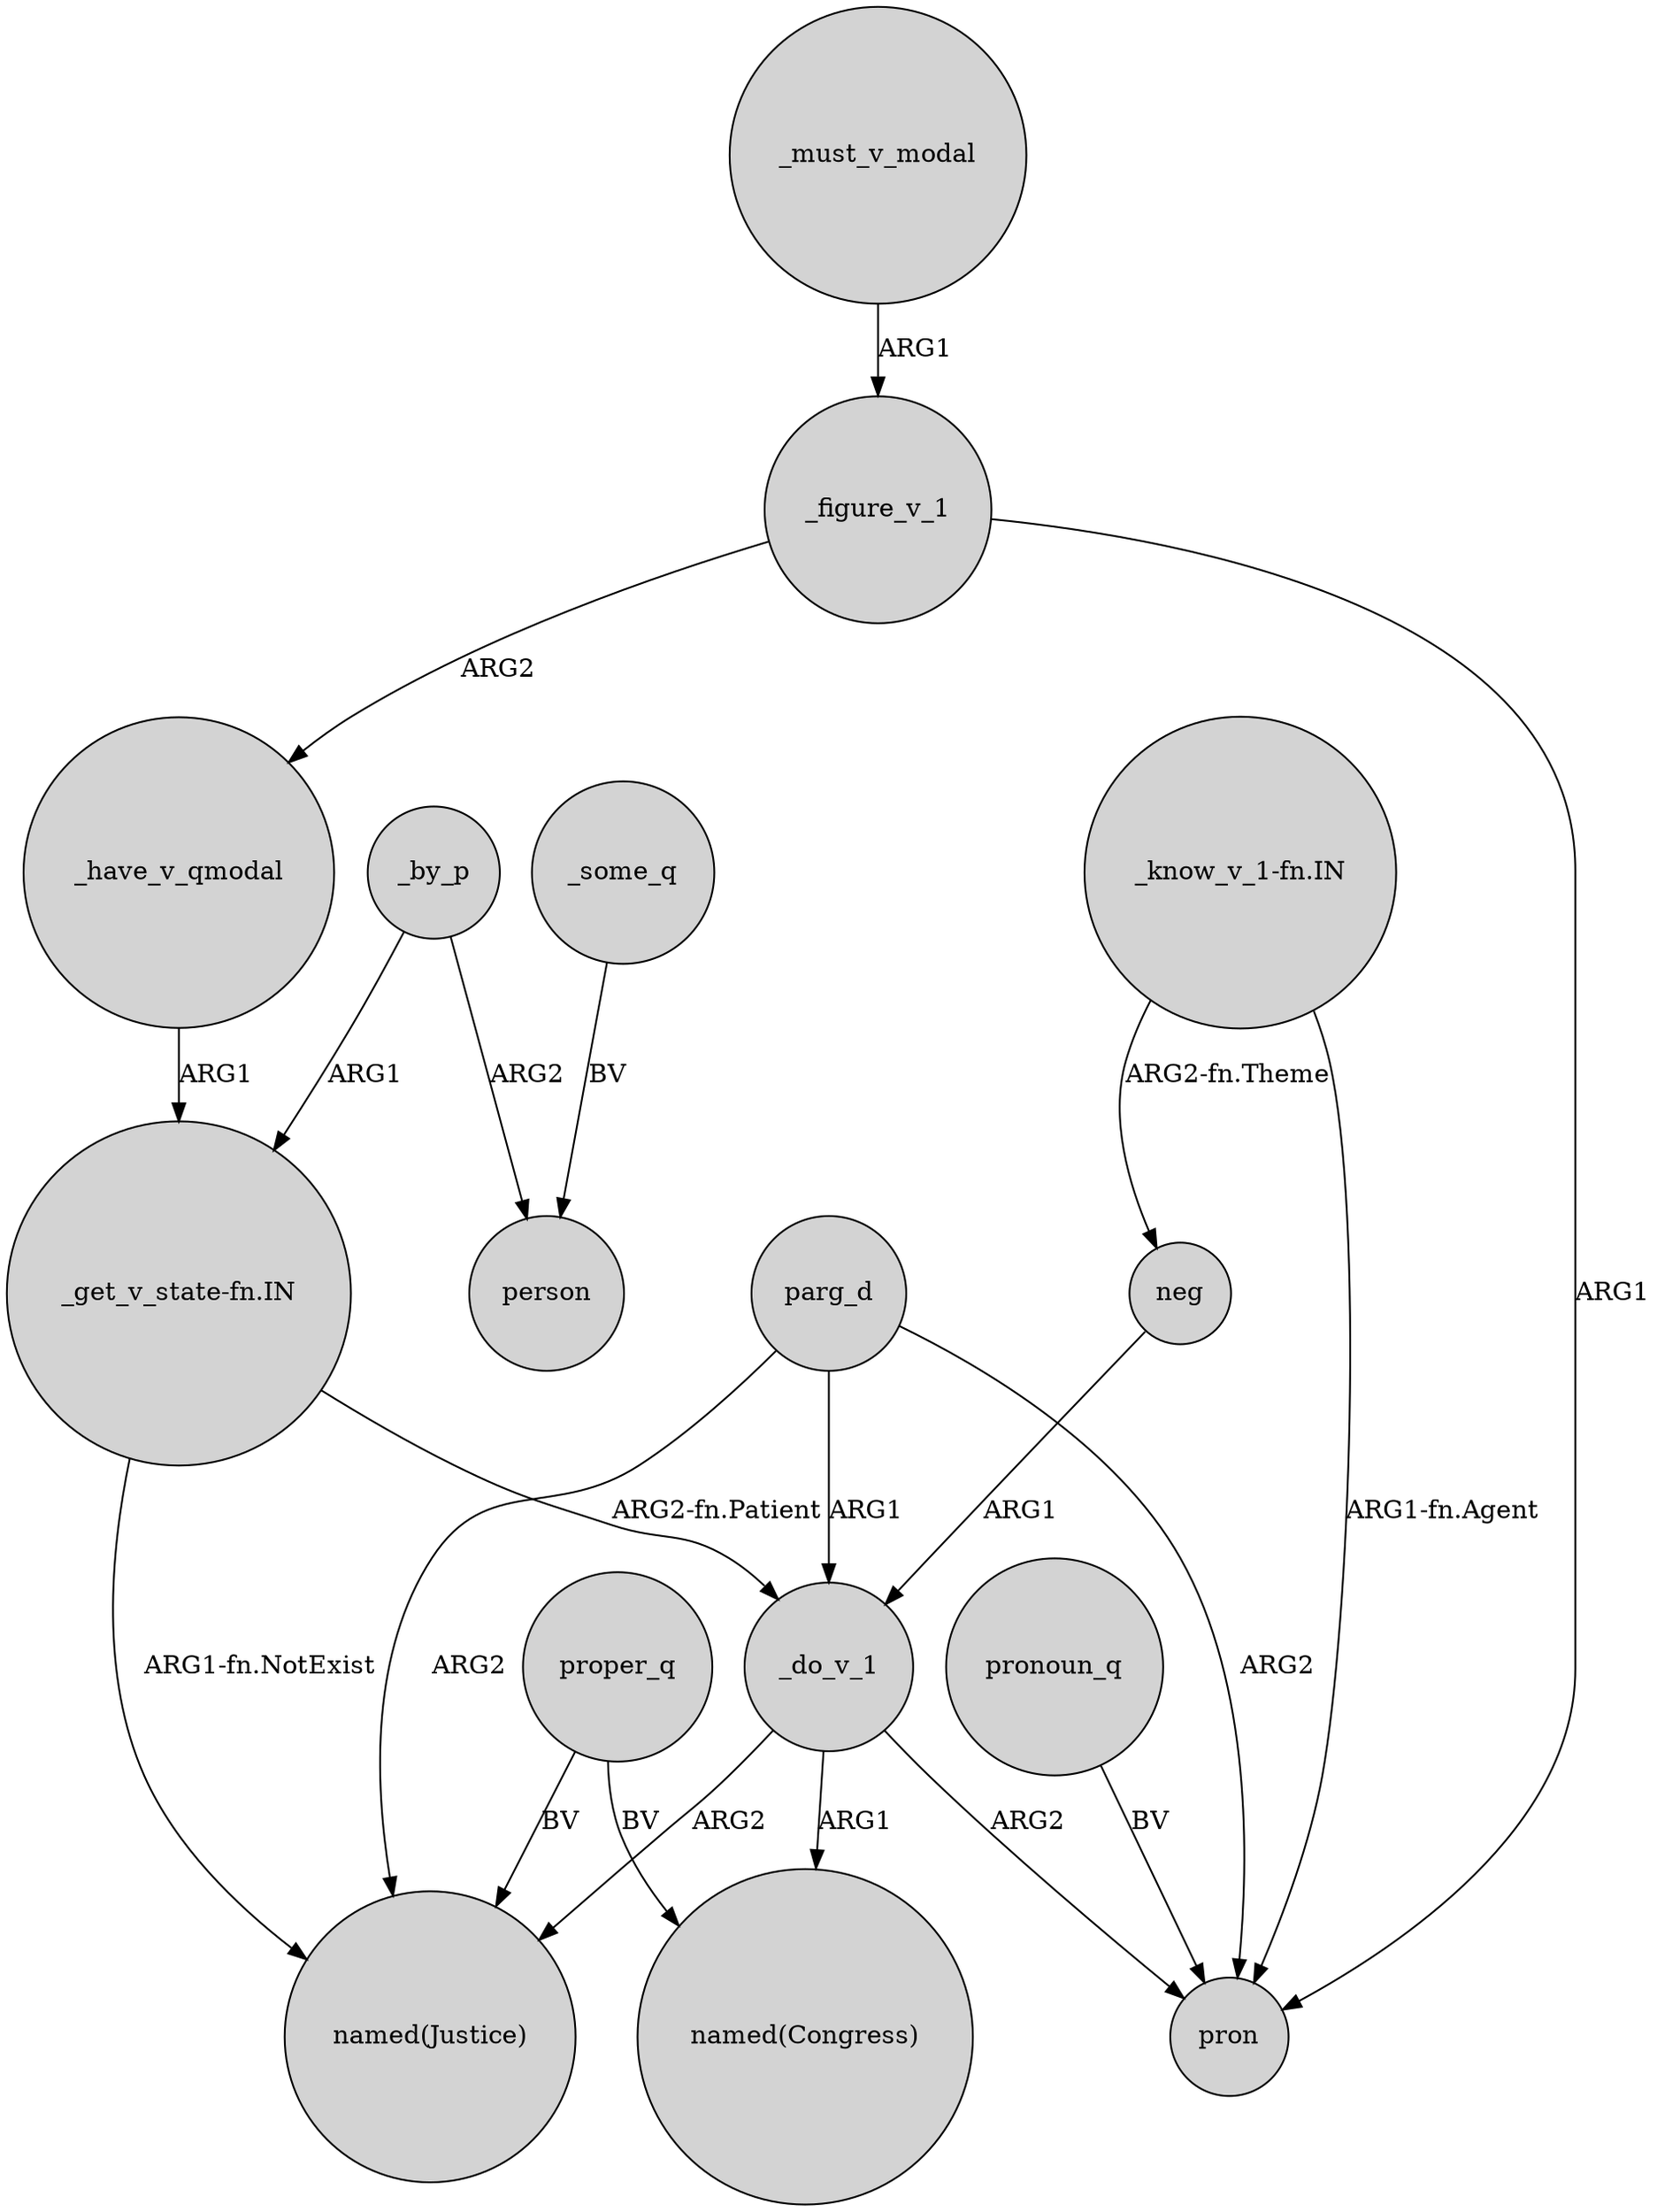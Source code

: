 digraph {
	node [shape=circle style=filled]
	"_know_v_1-fn.IN" -> neg [label="ARG2-fn.Theme"]
	"_get_v_state-fn.IN" -> _do_v_1 [label="ARG2-fn.Patient"]
	parg_d -> _do_v_1 [label=ARG1]
	_must_v_modal -> _figure_v_1 [label=ARG1]
	_do_v_1 -> "named(Congress)" [label=ARG1]
	_do_v_1 -> "named(Justice)" [label=ARG2]
	_have_v_qmodal -> "_get_v_state-fn.IN" [label=ARG1]
	"_know_v_1-fn.IN" -> pron [label="ARG1-fn.Agent"]
	proper_q -> "named(Congress)" [label=BV]
	_do_v_1 -> pron [label=ARG2]
	parg_d -> pron [label=ARG2]
	_figure_v_1 -> _have_v_qmodal [label=ARG2]
	pronoun_q -> pron [label=BV]
	parg_d -> "named(Justice)" [label=ARG2]
	proper_q -> "named(Justice)" [label=BV]
	neg -> _do_v_1 [label=ARG1]
	_some_q -> person [label=BV]
	_figure_v_1 -> pron [label=ARG1]
	_by_p -> person [label=ARG2]
	"_get_v_state-fn.IN" -> "named(Justice)" [label="ARG1-fn.NotExist"]
	_by_p -> "_get_v_state-fn.IN" [label=ARG1]
}
